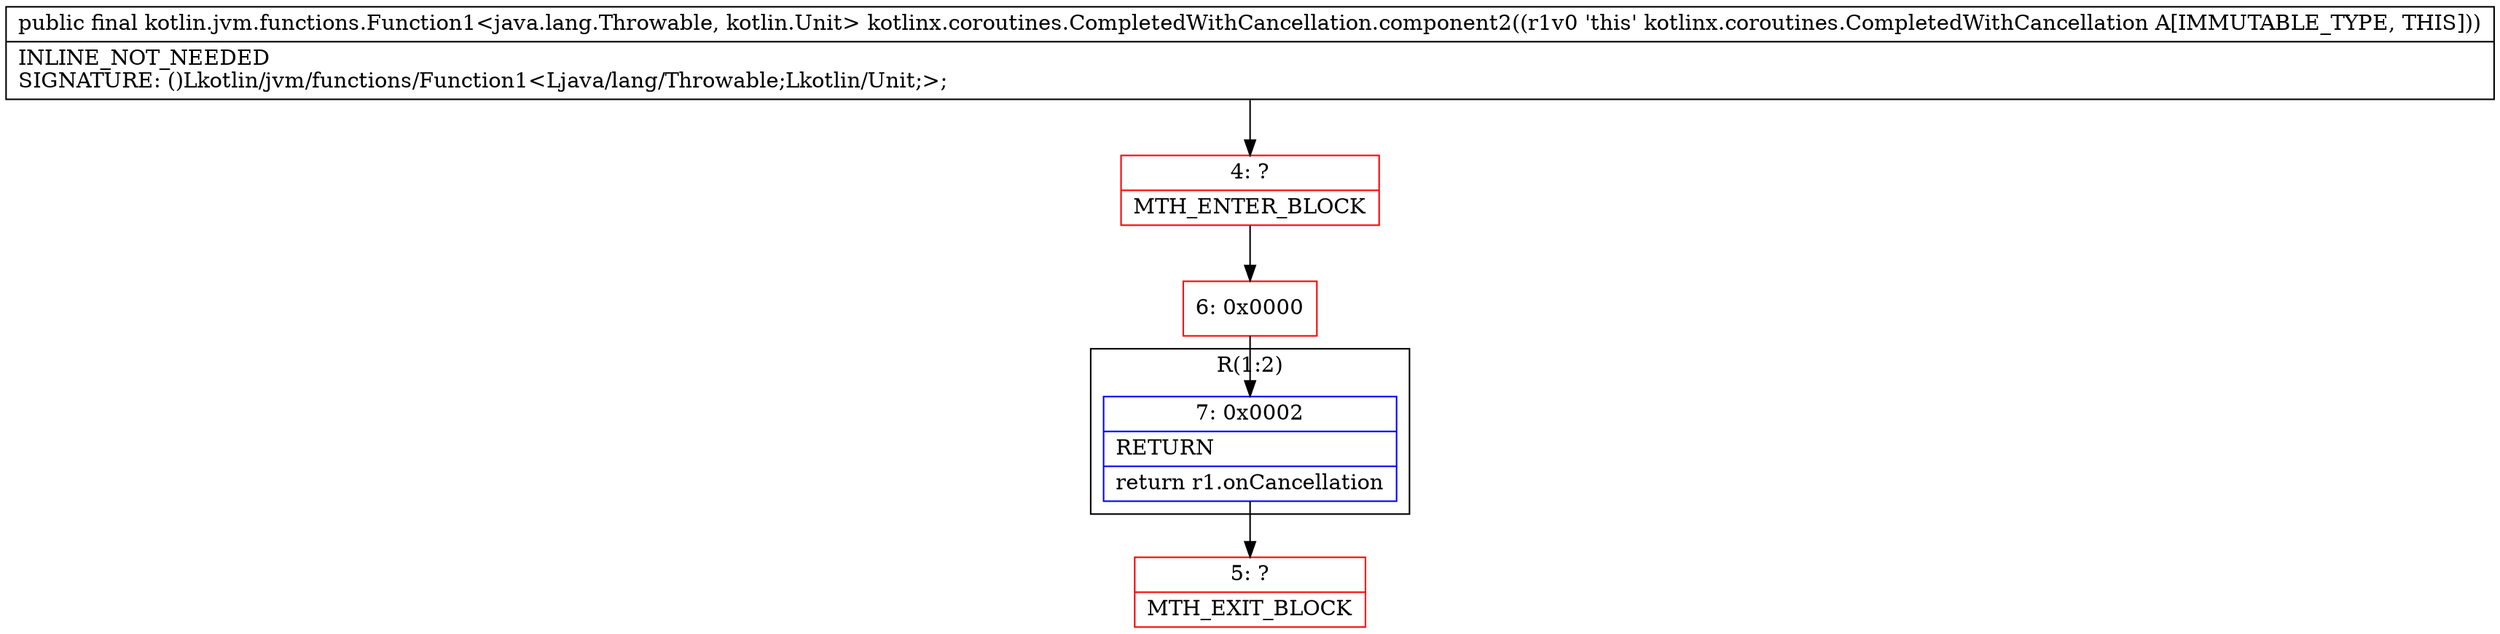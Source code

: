 digraph "CFG forkotlinx.coroutines.CompletedWithCancellation.component2()Lkotlin\/jvm\/functions\/Function1;" {
subgraph cluster_Region_1032009565 {
label = "R(1:2)";
node [shape=record,color=blue];
Node_7 [shape=record,label="{7\:\ 0x0002|RETURN\l|return r1.onCancellation\l}"];
}
Node_4 [shape=record,color=red,label="{4\:\ ?|MTH_ENTER_BLOCK\l}"];
Node_6 [shape=record,color=red,label="{6\:\ 0x0000}"];
Node_5 [shape=record,color=red,label="{5\:\ ?|MTH_EXIT_BLOCK\l}"];
MethodNode[shape=record,label="{public final kotlin.jvm.functions.Function1\<java.lang.Throwable, kotlin.Unit\> kotlinx.coroutines.CompletedWithCancellation.component2((r1v0 'this' kotlinx.coroutines.CompletedWithCancellation A[IMMUTABLE_TYPE, THIS]))  | INLINE_NOT_NEEDED\lSIGNATURE: ()Lkotlin\/jvm\/functions\/Function1\<Ljava\/lang\/Throwable;Lkotlin\/Unit;\>;\l}"];
MethodNode -> Node_4;Node_7 -> Node_5;
Node_4 -> Node_6;
Node_6 -> Node_7;
}

